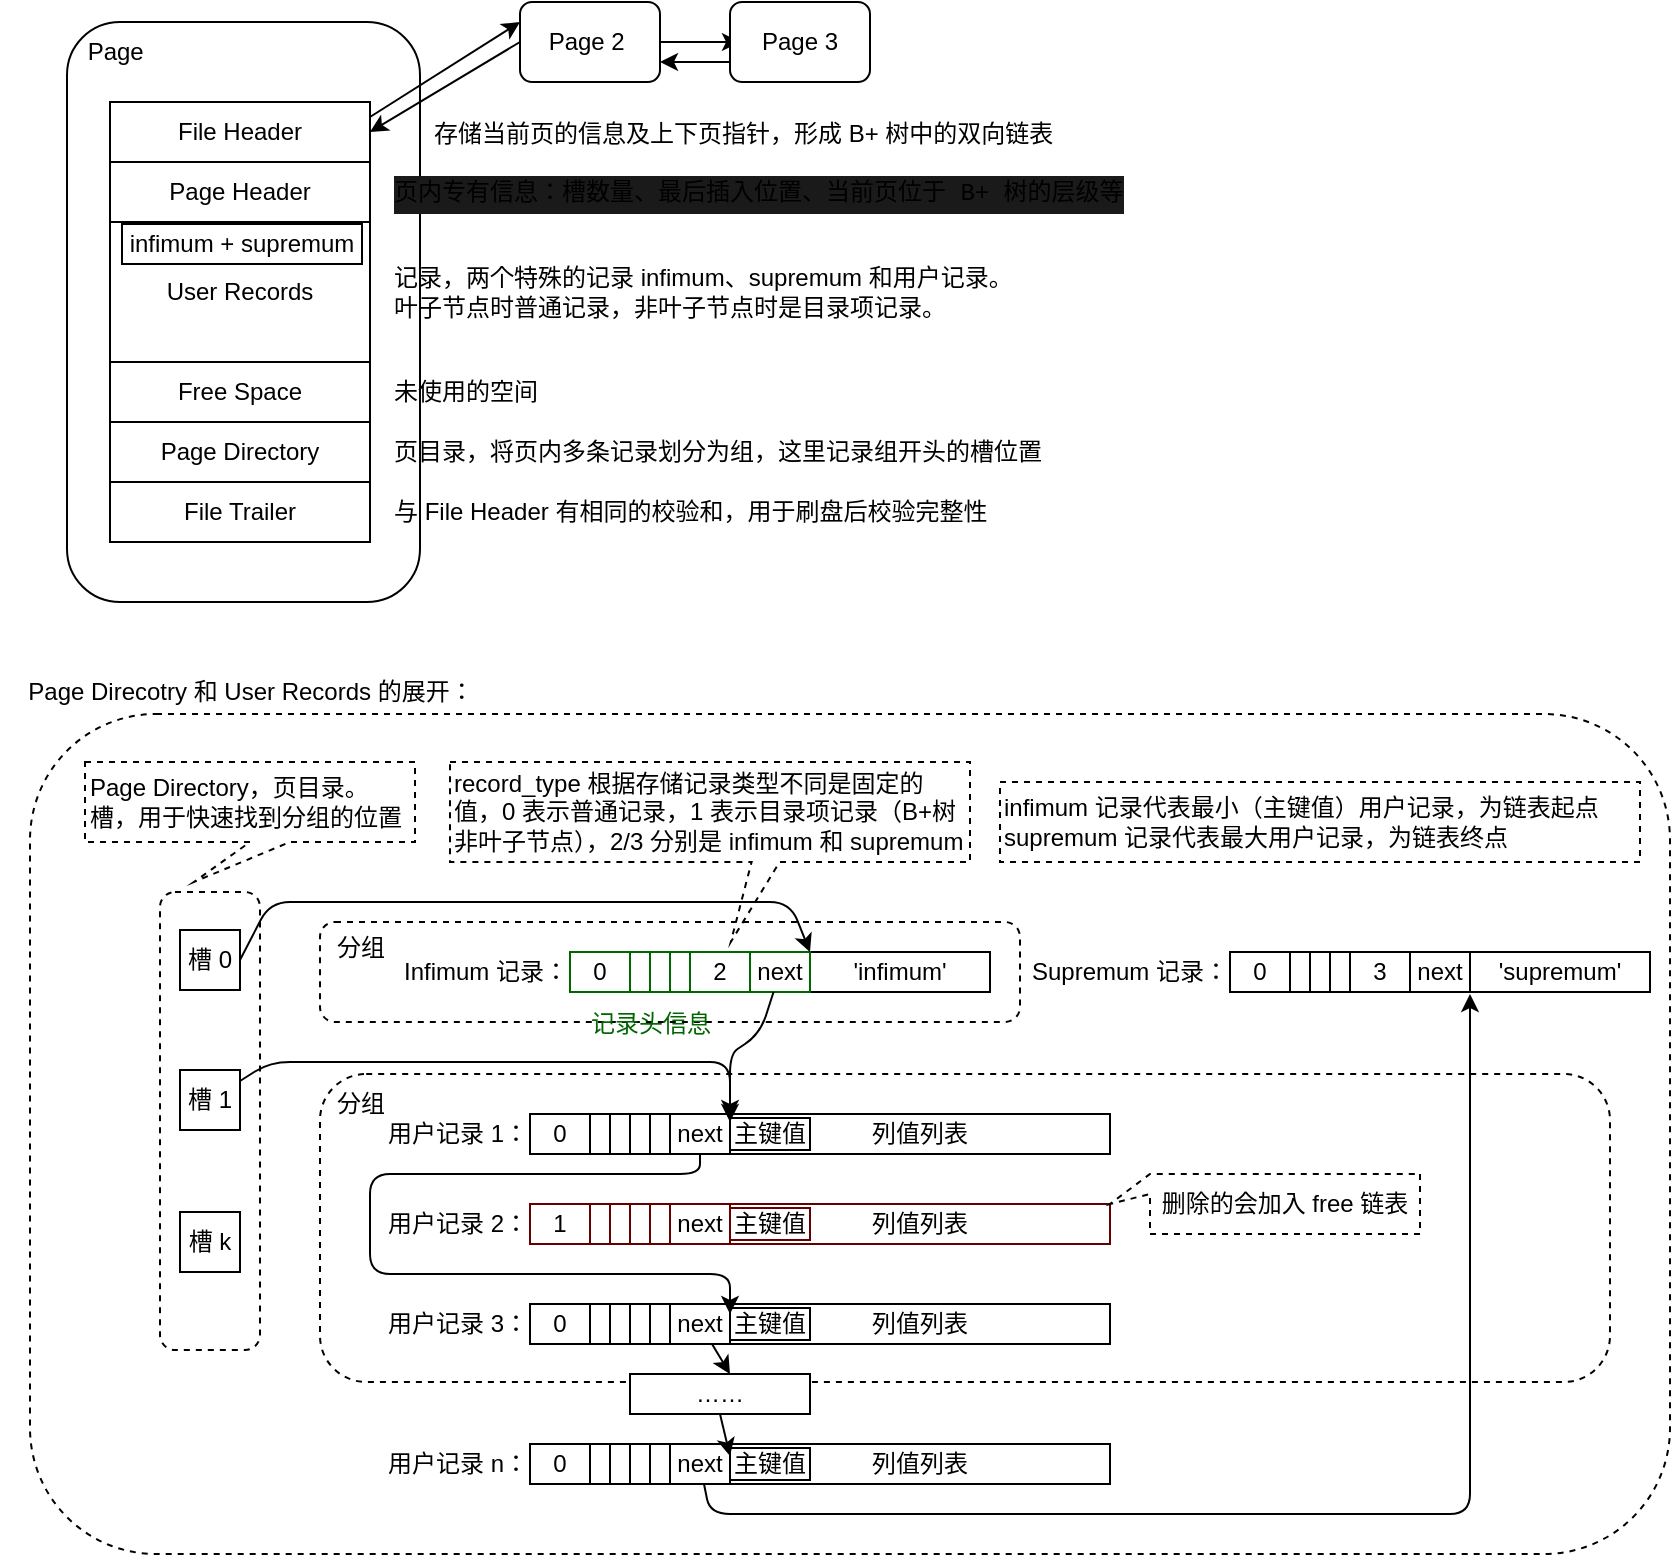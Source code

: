 <mxfile>
    <diagram id="YZrbtLrNG9jE8FrUsM-E" name="Page-1">
        <mxGraphModel dx="981" dy="884" grid="1" gridSize="10" guides="1" tooltips="1" connect="1" arrows="1" fold="1" page="1" pageScale="1" pageWidth="850" pageHeight="1100" math="0" shadow="0">
            <root>
                <mxCell id="0"/>
                <mxCell id="1" parent="0"/>
                <mxCell id="118" value="" style="rounded=1;whiteSpace=wrap;html=1;strokeColor=default;fontSize=12;fontColor=default;" vertex="1" parent="1">
                    <mxGeometry x="33.5" y="50" width="176.5" height="290" as="geometry"/>
                </mxCell>
                <mxCell id="124" style="edgeStyle=none;html=1;entryX=1;entryY=0.5;entryDx=0;entryDy=0;fontSize=12;fontColor=default;exitX=0;exitY=0.5;exitDx=0;exitDy=0;" edge="1" parent="1" source="122" target="103">
                    <mxGeometry relative="1" as="geometry"/>
                </mxCell>
                <mxCell id="126" style="edgeStyle=none;html=1;fontSize=12;fontColor=default;" edge="1" parent="1" source="122">
                    <mxGeometry relative="1" as="geometry">
                        <mxPoint x="370" y="60" as="targetPoint"/>
                    </mxGeometry>
                </mxCell>
                <mxCell id="122" value="Page 2&amp;nbsp;" style="rounded=1;whiteSpace=wrap;html=1;strokeColor=default;fontSize=12;fontColor=default;" vertex="1" parent="1">
                    <mxGeometry x="260" y="40" width="70" height="40" as="geometry"/>
                </mxCell>
                <mxCell id="121" value="" style="rounded=1;whiteSpace=wrap;html=1;strokeColor=default;fontSize=12;fontColor=default;dashed=1;" vertex="1" parent="1">
                    <mxGeometry x="15" y="396" width="820" height="420" as="geometry"/>
                </mxCell>
                <mxCell id="100" value="" style="rounded=1;whiteSpace=wrap;html=1;strokeColor=default;fontColor=default;dashed=1;" vertex="1" parent="1">
                    <mxGeometry x="160" y="500" width="350" height="50" as="geometry"/>
                </mxCell>
                <mxCell id="99" value="" style="rounded=1;whiteSpace=wrap;html=1;dashed=1;strokeColor=default;fontColor=default;" vertex="1" parent="1">
                    <mxGeometry x="80" y="485" width="50" height="229" as="geometry"/>
                </mxCell>
                <mxCell id="94" value="" style="rounded=1;whiteSpace=wrap;html=1;strokeColor=default;fontColor=default;dashed=1;" vertex="1" parent="1">
                    <mxGeometry x="160" y="576" width="645" height="154" as="geometry"/>
                </mxCell>
                <mxCell id="32" value="" style="group" vertex="1" connectable="0" parent="1">
                    <mxGeometry x="175" y="485" width="320" height="55" as="geometry"/>
                </mxCell>
                <mxCell id="24" value="Infimum 记录：" style="text;html=1;align=right;verticalAlign=middle;resizable=0;points=[];autosize=1;strokeColor=none;fillColor=none;" vertex="1" parent="32">
                    <mxGeometry y="25" width="110" height="30" as="geometry"/>
                </mxCell>
                <mxCell id="31" value="" style="group" vertex="1" connectable="0" parent="32">
                    <mxGeometry x="110" y="30" width="210" height="20" as="geometry"/>
                </mxCell>
                <mxCell id="17" value="0" style="rounded=0;whiteSpace=wrap;html=1;strokeColor=#006600;" vertex="1" parent="31">
                    <mxGeometry width="30" height="20" as="geometry"/>
                </mxCell>
                <mxCell id="18" value="" style="rounded=0;whiteSpace=wrap;html=1;strokeColor=#006600;" vertex="1" parent="31">
                    <mxGeometry x="30" width="10" height="20" as="geometry"/>
                </mxCell>
                <mxCell id="19" value="" style="rounded=0;whiteSpace=wrap;html=1;fontStyle=1;strokeColor=#006600;" vertex="1" parent="31">
                    <mxGeometry x="40" width="10" height="20" as="geometry"/>
                </mxCell>
                <mxCell id="20" value="" style="rounded=0;whiteSpace=wrap;html=1;strokeColor=#006600;" vertex="1" parent="31">
                    <mxGeometry x="50" width="10" height="20" as="geometry"/>
                </mxCell>
                <mxCell id="21" value="2" style="rounded=0;whiteSpace=wrap;html=1;strokeColor=#006600;" vertex="1" parent="31">
                    <mxGeometry x="60" width="30" height="20" as="geometry"/>
                </mxCell>
                <mxCell id="23" value="'infimum'" style="rounded=0;whiteSpace=wrap;html=1;" vertex="1" parent="31">
                    <mxGeometry x="120" width="90" height="20" as="geometry"/>
                </mxCell>
                <mxCell id="22" value="next" style="rounded=0;whiteSpace=wrap;html=1;strokeColor=#006600;" vertex="1" parent="31">
                    <mxGeometry x="90" width="30" height="20" as="geometry"/>
                </mxCell>
                <mxCell id="101" value="分组" style="text;html=1;align=center;verticalAlign=middle;resizable=0;points=[];autosize=1;strokeColor=none;fillColor=none;fontColor=default;" vertex="1" parent="32">
                    <mxGeometry x="-20" y="12.5" width="50" height="30" as="geometry"/>
                </mxCell>
                <mxCell id="33" value="" style="group" vertex="1" connectable="0" parent="1">
                    <mxGeometry x="495" y="510" width="330" height="30" as="geometry"/>
                </mxCell>
                <mxCell id="13" value="3" style="rounded=0;whiteSpace=wrap;html=1;" vertex="1" parent="33">
                    <mxGeometry x="180" y="5" width="30" height="20" as="geometry"/>
                </mxCell>
                <mxCell id="14" value="next" style="rounded=0;whiteSpace=wrap;html=1;" vertex="1" parent="33">
                    <mxGeometry x="210" y="5" width="30" height="20" as="geometry"/>
                </mxCell>
                <mxCell id="15" value="'supremum'" style="rounded=0;whiteSpace=wrap;html=1;" vertex="1" parent="33">
                    <mxGeometry x="240" y="5" width="90" height="20" as="geometry"/>
                </mxCell>
                <mxCell id="16" value="Supremum 记录：" style="text;html=1;align=right;verticalAlign=middle;resizable=0;points=[];autosize=1;strokeColor=none;fillColor=none;" vertex="1" parent="33">
                    <mxGeometry width="120" height="30" as="geometry"/>
                </mxCell>
                <mxCell id="27" value="0" style="rounded=0;whiteSpace=wrap;html=1;" vertex="1" parent="33">
                    <mxGeometry x="120" y="5" width="30" height="20" as="geometry"/>
                </mxCell>
                <mxCell id="28" value="" style="rounded=0;whiteSpace=wrap;html=1;" vertex="1" parent="33">
                    <mxGeometry x="150" y="5" width="10" height="20" as="geometry"/>
                </mxCell>
                <mxCell id="29" value="" style="rounded=0;whiteSpace=wrap;html=1;fontStyle=1" vertex="1" parent="33">
                    <mxGeometry x="160" y="5" width="10" height="20" as="geometry"/>
                </mxCell>
                <mxCell id="30" value="" style="rounded=0;whiteSpace=wrap;html=1;" vertex="1" parent="33">
                    <mxGeometry x="170" y="5" width="10" height="20" as="geometry"/>
                </mxCell>
                <mxCell id="34" value="用户记录 1：" style="text;html=1;align=right;verticalAlign=middle;resizable=0;points=[];autosize=1;strokeColor=none;fillColor=none;" vertex="1" parent="1">
                    <mxGeometry x="175" y="591" width="90" height="30" as="geometry"/>
                </mxCell>
                <mxCell id="36" value="记录头信息" style="text;html=1;align=center;verticalAlign=middle;resizable=0;points=[];autosize=1;strokeColor=none;fillColor=none;fontColor=#006600;" vertex="1" parent="1">
                    <mxGeometry x="285" y="536" width="80" height="30" as="geometry"/>
                </mxCell>
                <mxCell id="43" value="" style="group" vertex="1" connectable="0" parent="1">
                    <mxGeometry x="265" y="596" width="290" height="20" as="geometry"/>
                </mxCell>
                <mxCell id="2" value="0" style="rounded=0;whiteSpace=wrap;html=1;" vertex="1" parent="43">
                    <mxGeometry width="30" height="20" as="geometry"/>
                </mxCell>
                <mxCell id="3" value="" style="rounded=0;whiteSpace=wrap;html=1;" vertex="1" parent="43">
                    <mxGeometry x="30" width="10" height="20" as="geometry"/>
                </mxCell>
                <mxCell id="4" value="" style="rounded=0;whiteSpace=wrap;html=1;fontStyle=1" vertex="1" parent="43">
                    <mxGeometry x="50" width="10" height="20" as="geometry"/>
                </mxCell>
                <mxCell id="5" value="" style="rounded=0;whiteSpace=wrap;html=1;" vertex="1" parent="43">
                    <mxGeometry x="40" width="10" height="20" as="geometry"/>
                </mxCell>
                <mxCell id="6" value="" style="rounded=0;whiteSpace=wrap;html=1;" vertex="1" parent="43">
                    <mxGeometry x="60" width="10" height="20" as="geometry"/>
                </mxCell>
                <mxCell id="7" value="next" style="rounded=0;whiteSpace=wrap;html=1;" vertex="1" parent="43">
                    <mxGeometry x="70" width="30" height="20" as="geometry"/>
                </mxCell>
                <mxCell id="8" value="列值列表" style="rounded=0;whiteSpace=wrap;html=1;" vertex="1" parent="43">
                    <mxGeometry x="100" width="190" height="20" as="geometry"/>
                </mxCell>
                <mxCell id="35" value="主键值" style="rounded=0;whiteSpace=wrap;html=1;" vertex="1" parent="43">
                    <mxGeometry x="100" y="2" width="40" height="16" as="geometry"/>
                </mxCell>
                <mxCell id="44" value="用户记录 2：" style="text;html=1;align=right;verticalAlign=middle;resizable=0;points=[];autosize=1;strokeColor=none;fillColor=none;" vertex="1" parent="1">
                    <mxGeometry x="175" y="636" width="90" height="30" as="geometry"/>
                </mxCell>
                <mxCell id="45" value="" style="group;strokeColor=#660000;" vertex="1" connectable="0" parent="1">
                    <mxGeometry x="265" y="641" width="290" height="20" as="geometry"/>
                </mxCell>
                <mxCell id="46" value="1" style="rounded=0;whiteSpace=wrap;html=1;strokeColor=#660000;" vertex="1" parent="45">
                    <mxGeometry width="30" height="20" as="geometry"/>
                </mxCell>
                <mxCell id="47" value="" style="rounded=0;whiteSpace=wrap;html=1;strokeColor=#660000;" vertex="1" parent="45">
                    <mxGeometry x="30" width="10" height="20" as="geometry"/>
                </mxCell>
                <mxCell id="48" value="" style="rounded=0;whiteSpace=wrap;html=1;fontStyle=1;strokeColor=#660000;" vertex="1" parent="45">
                    <mxGeometry x="50" width="10" height="20" as="geometry"/>
                </mxCell>
                <mxCell id="49" value="" style="rounded=0;whiteSpace=wrap;html=1;strokeColor=#660000;" vertex="1" parent="45">
                    <mxGeometry x="40" width="10" height="20" as="geometry"/>
                </mxCell>
                <mxCell id="50" value="" style="rounded=0;whiteSpace=wrap;html=1;strokeColor=#660000;" vertex="1" parent="45">
                    <mxGeometry x="60" width="10" height="20" as="geometry"/>
                </mxCell>
                <mxCell id="51" value="next" style="rounded=0;whiteSpace=wrap;html=1;strokeColor=#660000;" vertex="1" parent="45">
                    <mxGeometry x="70" width="30" height="20" as="geometry"/>
                </mxCell>
                <mxCell id="52" value="列值列表" style="rounded=0;whiteSpace=wrap;html=1;strokeColor=#660000;" vertex="1" parent="45">
                    <mxGeometry x="100" width="190" height="20" as="geometry"/>
                </mxCell>
                <mxCell id="53" value="主键值" style="rounded=0;whiteSpace=wrap;html=1;strokeColor=#660000;" vertex="1" parent="45">
                    <mxGeometry x="100" y="2" width="40" height="16" as="geometry"/>
                </mxCell>
                <mxCell id="54" value="用户记录 3：" style="text;html=1;align=right;verticalAlign=middle;resizable=0;points=[];autosize=1;strokeColor=none;fillColor=none;" vertex="1" parent="1">
                    <mxGeometry x="175" y="686" width="90" height="30" as="geometry"/>
                </mxCell>
                <mxCell id="55" value="" style="group" vertex="1" connectable="0" parent="1">
                    <mxGeometry x="265" y="691" width="290" height="20" as="geometry"/>
                </mxCell>
                <mxCell id="56" value="0" style="rounded=0;whiteSpace=wrap;html=1;" vertex="1" parent="55">
                    <mxGeometry width="30" height="20" as="geometry"/>
                </mxCell>
                <mxCell id="57" value="" style="rounded=0;whiteSpace=wrap;html=1;" vertex="1" parent="55">
                    <mxGeometry x="30" width="10" height="20" as="geometry"/>
                </mxCell>
                <mxCell id="58" value="" style="rounded=0;whiteSpace=wrap;html=1;fontStyle=1" vertex="1" parent="55">
                    <mxGeometry x="50" width="10" height="20" as="geometry"/>
                </mxCell>
                <mxCell id="59" value="" style="rounded=0;whiteSpace=wrap;html=1;" vertex="1" parent="55">
                    <mxGeometry x="40" width="10" height="20" as="geometry"/>
                </mxCell>
                <mxCell id="60" value="" style="rounded=0;whiteSpace=wrap;html=1;" vertex="1" parent="55">
                    <mxGeometry x="60" width="10" height="20" as="geometry"/>
                </mxCell>
                <mxCell id="61" value="next" style="rounded=0;whiteSpace=wrap;html=1;" vertex="1" parent="55">
                    <mxGeometry x="70" width="30" height="20" as="geometry"/>
                </mxCell>
                <mxCell id="62" value="列值列表" style="rounded=0;whiteSpace=wrap;html=1;" vertex="1" parent="55">
                    <mxGeometry x="100" width="190" height="20" as="geometry"/>
                </mxCell>
                <mxCell id="63" value="主键值" style="rounded=0;whiteSpace=wrap;html=1;" vertex="1" parent="55">
                    <mxGeometry x="100" y="2" width="40" height="16" as="geometry"/>
                </mxCell>
                <mxCell id="64" value="用户记录 n：" style="text;html=1;align=right;verticalAlign=middle;resizable=0;points=[];autosize=1;strokeColor=none;fillColor=none;" vertex="1" parent="1">
                    <mxGeometry x="175" y="756" width="90" height="30" as="geometry"/>
                </mxCell>
                <mxCell id="65" value="" style="group" vertex="1" connectable="0" parent="1">
                    <mxGeometry x="265" y="761" width="290" height="20" as="geometry"/>
                </mxCell>
                <mxCell id="66" value="0" style="rounded=0;whiteSpace=wrap;html=1;" vertex="1" parent="65">
                    <mxGeometry width="30" height="20" as="geometry"/>
                </mxCell>
                <mxCell id="67" value="" style="rounded=0;whiteSpace=wrap;html=1;" vertex="1" parent="65">
                    <mxGeometry x="30" width="10" height="20" as="geometry"/>
                </mxCell>
                <mxCell id="68" value="" style="rounded=0;whiteSpace=wrap;html=1;fontStyle=1" vertex="1" parent="65">
                    <mxGeometry x="50" width="10" height="20" as="geometry"/>
                </mxCell>
                <mxCell id="69" value="" style="rounded=0;whiteSpace=wrap;html=1;" vertex="1" parent="65">
                    <mxGeometry x="40" width="10" height="20" as="geometry"/>
                </mxCell>
                <mxCell id="70" value="" style="rounded=0;whiteSpace=wrap;html=1;" vertex="1" parent="65">
                    <mxGeometry x="60" width="10" height="20" as="geometry"/>
                </mxCell>
                <mxCell id="71" value="next" style="rounded=0;whiteSpace=wrap;html=1;" vertex="1" parent="65">
                    <mxGeometry x="70" width="30" height="20" as="geometry"/>
                </mxCell>
                <mxCell id="72" value="列值列表" style="rounded=0;whiteSpace=wrap;html=1;" vertex="1" parent="65">
                    <mxGeometry x="100" width="190" height="20" as="geometry"/>
                </mxCell>
                <mxCell id="73" value="主键值" style="rounded=0;whiteSpace=wrap;html=1;" vertex="1" parent="65">
                    <mxGeometry x="100" y="2" width="40" height="16" as="geometry"/>
                </mxCell>
                <mxCell id="74" style="edgeStyle=none;html=1;entryX=0;entryY=0;entryDx=0;entryDy=0;fontColor=#006600;" edge="1" parent="1" source="22" target="35">
                    <mxGeometry relative="1" as="geometry">
                        <Array as="points">
                            <mxPoint x="380" y="556"/>
                            <mxPoint x="365" y="566"/>
                        </Array>
                    </mxGeometry>
                </mxCell>
                <mxCell id="75" style="edgeStyle=none;html=1;entryX=1;entryY=0.25;entryDx=0;entryDy=0;fontColor=#006600;exitX=0.5;exitY=1;exitDx=0;exitDy=0;" edge="1" parent="1" source="7" target="61">
                    <mxGeometry relative="1" as="geometry">
                        <mxPoint x="315" y="616" as="sourcePoint"/>
                        <Array as="points">
                            <mxPoint x="350" y="626"/>
                            <mxPoint x="185" y="626"/>
                            <mxPoint x="185" y="676"/>
                            <mxPoint x="365" y="676"/>
                        </Array>
                    </mxGeometry>
                </mxCell>
                <mxCell id="79" value="&lt;span style=&quot;&quot;&gt;record_type 根据存储记录类型不同是固定的值，0 表示普通记录，1 表示目录项记录（B+树非叶子节点），2/3 分别是 infimum 和 supremum&lt;/span&gt;" style="shape=callout;whiteSpace=wrap;html=1;perimeter=calloutPerimeter;strokeColor=default;fontColor=default;dashed=1;align=left;base=14;position2=0.54;size=40;position=0.58;" vertex="1" parent="1">
                    <mxGeometry x="225" y="420" width="260" height="90" as="geometry"/>
                </mxCell>
                <mxCell id="85" style="edgeStyle=none;html=1;entryX=0;entryY=0.25;entryDx=0;entryDy=0;fontColor=default;exitX=0.5;exitY=1;exitDx=0;exitDy=0;" edge="1" parent="1" source="81" target="73">
                    <mxGeometry relative="1" as="geometry"/>
                </mxCell>
                <mxCell id="81" value="……" style="rounded=0;whiteSpace=wrap;html=1;strokeColor=default;fontColor=default;" vertex="1" parent="1">
                    <mxGeometry x="315" y="726" width="90" height="20" as="geometry"/>
                </mxCell>
                <mxCell id="84" value="" style="edgeStyle=none;html=1;fontColor=default;" edge="1" parent="1" source="61">
                    <mxGeometry relative="1" as="geometry">
                        <mxPoint x="365" y="726" as="targetPoint"/>
                    </mxGeometry>
                </mxCell>
                <mxCell id="86" style="edgeStyle=none;html=1;fontColor=default;" edge="1" parent="1" source="71">
                    <mxGeometry relative="1" as="geometry">
                        <mxPoint x="735" y="536" as="targetPoint"/>
                        <Array as="points">
                            <mxPoint x="355" y="796"/>
                            <mxPoint x="735" y="796"/>
                        </Array>
                    </mxGeometry>
                </mxCell>
                <mxCell id="87" value="infimum 记录代表最小（主键值）用户记录，为链表起点&lt;br&gt;supremum 记录代表最大用户记录，为链表终点" style="text;html=1;align=left;verticalAlign=middle;resizable=0;points=[];autosize=1;strokeColor=default;fillColor=none;fontColor=default;dashed=1;" vertex="1" parent="1">
                    <mxGeometry x="500" y="430" width="320" height="40" as="geometry"/>
                </mxCell>
                <mxCell id="89" value="删除的会加入 free 链表" style="shape=callout;whiteSpace=wrap;html=1;perimeter=calloutPerimeter;dashed=1;strokeColor=default;fontColor=default;position2=0.5;direction=south;size=20;position=0;base=10;" vertex="1" parent="1">
                    <mxGeometry x="555" y="626" width="155" height="30" as="geometry"/>
                </mxCell>
                <mxCell id="98" style="edgeStyle=none;html=1;entryX=1;entryY=0;entryDx=0;entryDy=0;fontColor=default;exitX=1;exitY=0.5;exitDx=0;exitDy=0;" edge="1" parent="1" source="90" target="22">
                    <mxGeometry relative="1" as="geometry">
                        <Array as="points">
                            <mxPoint x="135" y="490"/>
                            <mxPoint x="395" y="490"/>
                        </Array>
                    </mxGeometry>
                </mxCell>
                <mxCell id="90" value="槽 0" style="rounded=0;whiteSpace=wrap;html=1;strokeColor=default;fontColor=default;" vertex="1" parent="1">
                    <mxGeometry x="90" y="504" width="30" height="30" as="geometry"/>
                </mxCell>
                <mxCell id="97" style="edgeStyle=none;html=1;fontColor=default;" edge="1" parent="1" source="91">
                    <mxGeometry relative="1" as="geometry">
                        <mxPoint x="365" y="600" as="targetPoint"/>
                        <Array as="points">
                            <mxPoint x="135" y="570"/>
                            <mxPoint x="365" y="570"/>
                        </Array>
                    </mxGeometry>
                </mxCell>
                <mxCell id="91" value="槽 1&lt;span style=&quot;color: rgba(0, 0, 0, 0); font-family: monospace; font-size: 0px; text-align: start;&quot;&gt;%3CmxGraphModel%3E%3Croot%3E%3CmxCell%20id%3D%220%22%2F%3E%3CmxCell%20id%3D%221%22%20parent%3D%220%22%2F%3E%3CmxCell%20id%3D%222%22%20value%3D%22%E6%A7%BD%200%22%20style%3D%22rounded%3D0%3BwhiteSpace%3Dwrap%3Bhtml%3D1%3BstrokeColor%3Ddefault%3BfontColor%3Ddefault%3B%22%20vertex%3D%221%22%20parent%3D%221%22%3E%3CmxGeometry%20x%3D%2250%22%20y%3D%2260%22%20width%3D%2240%22%20height%3D%2230%22%20as%3D%22geometry%22%2F%3E%3C%2FmxCell%3E%3C%2Froot%3E%3C%2FmxGraphModel%3E&lt;/span&gt;" style="rounded=0;whiteSpace=wrap;html=1;strokeColor=default;fontColor=default;" vertex="1" parent="1">
                    <mxGeometry x="90" y="574" width="30" height="30" as="geometry"/>
                </mxCell>
                <mxCell id="92" value="槽 k" style="rounded=0;whiteSpace=wrap;html=1;strokeColor=default;fontColor=default;" vertex="1" parent="1">
                    <mxGeometry x="90" y="645" width="30" height="30" as="geometry"/>
                </mxCell>
                <mxCell id="95" value="分组" style="text;html=1;align=center;verticalAlign=middle;resizable=0;points=[];autosize=1;strokeColor=none;fillColor=none;fontColor=default;" vertex="1" parent="1">
                    <mxGeometry x="155" y="576" width="50" height="30" as="geometry"/>
                </mxCell>
                <mxCell id="102" value="Page Directory，页目录。&lt;br&gt;槽，用于快速找到分组的位置" style="shape=callout;whiteSpace=wrap;html=1;perimeter=calloutPerimeter;dashed=1;strokeColor=default;fontColor=default;direction=east;size=20;position=0.5;position2=0.33;align=left;" vertex="1" parent="1">
                    <mxGeometry x="42.5" y="420" width="165" height="60" as="geometry"/>
                </mxCell>
                <mxCell id="123" style="edgeStyle=none;html=1;entryX=0;entryY=0.25;entryDx=0;entryDy=0;fontSize=12;fontColor=default;exitX=1;exitY=0.25;exitDx=0;exitDy=0;" edge="1" parent="1" source="103" target="122">
                    <mxGeometry relative="1" as="geometry"/>
                </mxCell>
                <mxCell id="103" value="File Header" style="rounded=0;whiteSpace=wrap;html=1;strokeColor=default;fontColor=default;" vertex="1" parent="1">
                    <mxGeometry x="55" y="90" width="130" height="30" as="geometry"/>
                </mxCell>
                <mxCell id="105" value="Page Header" style="rounded=0;whiteSpace=wrap;html=1;strokeColor=default;fontColor=default;" vertex="1" parent="1">
                    <mxGeometry x="55" y="120" width="130" height="30" as="geometry"/>
                </mxCell>
                <mxCell id="106" value="User Records" style="rounded=0;whiteSpace=wrap;html=1;strokeColor=default;fontColor=default;" vertex="1" parent="1">
                    <mxGeometry x="55" y="150" width="130" height="70" as="geometry"/>
                </mxCell>
                <mxCell id="107" value="infimum + supremum" style="whiteSpace=wrap;html=1;strokeColor=default;fontColor=default;" vertex="1" parent="1">
                    <mxGeometry x="61" y="151" width="120" height="20" as="geometry"/>
                </mxCell>
                <mxCell id="108" value="Free Space" style="rounded=0;whiteSpace=wrap;html=1;strokeColor=default;fontColor=default;" vertex="1" parent="1">
                    <mxGeometry x="55" y="220" width="130" height="30" as="geometry"/>
                </mxCell>
                <mxCell id="110" value="Page Directory&lt;span style=&quot;color: rgba(0, 0, 0, 0); font-family: monospace; font-size: 0px; text-align: start;&quot;&gt;%3CmxGraphModel%3E%3Croot%3E%3CmxCell%20id%3D%220%22%2F%3E%3CmxCell%20id%3D%221%22%20parent%3D%220%22%2F%3E%3CmxCell%20id%3D%222%22%20value%3D%22Free%20Space%22%20style%3D%22rounded%3D0%3BwhiteSpace%3Dwrap%3Bhtml%3D1%3BstrokeColor%3Ddefault%3BfontColor%3Ddefault%3B%22%20vertex%3D%221%22%20parent%3D%221%22%3E%3CmxGeometry%20x%3D%22100%22%20y%3D%22630%22%20width%3D%22130%22%20height%3D%2230%22%20as%3D%22geometry%22%2F%3E%3C%2FmxCell%3E%3C%2Froot%3E%3C%2FmxGraphModel%3E&lt;/span&gt;&lt;span style=&quot;color: rgba(0, 0, 0, 0); font-family: monospace; font-size: 0px; text-align: start;&quot;&gt;%3CmxGraphModel%3E%3Croot%3E%3CmxCell%20id%3D%220%22%2F%3E%3CmxCell%20id%3D%221%22%20parent%3D%220%22%2F%3E%3CmxCell%20id%3D%222%22%20value%3D%22Free%20Space%22%20style%3D%22rounded%3D0%3BwhiteSpace%3Dwrap%3Bhtml%3D1%3BstrokeColor%3Ddefault%3BfontColor%3Ddefault%3B%22%20vertex%3D%221%22%20parent%3D%221%22%3E%3CmxGeometry%20x%3D%22100%22%20y%3D%22630%22%20width%3D%22130%22%20height%3D%2230%22%20as%3D%22geometry%22%2F%3E%3C%2FmxCell%3E%3C%2Froot%3E%3C%2FmxGraphModel%3E&lt;/span&gt;&lt;span style=&quot;color: rgba(0, 0, 0, 0); font-family: monospace; font-size: 0px; text-align: start;&quot;&gt;%3CmxGraphModel%3E%3Croot%3E%3CmxCell%20id%3D%220%22%2F%3E%3CmxCell%20id%3D%221%22%20parent%3D%220%22%2F%3E%3CmxCell%20id%3D%222%22%20value%3D%22Free%20Space%22%20style%3D%22rounded%3D0%3BwhiteSpace%3Dwrap%3Bhtml%3D1%3BstrokeColor%3Ddefault%3BfontColor%3Ddefault%3B%22%20vertex%3D%221%22%20parent%3D%221%22%3E%3CmxGeometry%20x%3D%22100%22%20y%3D%22630%22%20width%3D%22130%22%20height%3D%2230%22%20as%3D%22geometry%22%2F%3E%3C%2FmxCell%3E%3C%2Froot%3E%3C%2FmxGraphModel%3E&lt;/span&gt;&lt;span style=&quot;color: rgba(0, 0, 0, 0); font-family: monospace; font-size: 0px; text-align: start;&quot;&gt;%3CmxGraphModel%3E%3Croot%3E%3CmxCell%20id%3D%220%22%2F%3E%3CmxCell%20id%3D%221%22%20parent%3D%220%22%2F%3E%3CmxCell%20id%3D%222%22%20value%3D%22Free%20Space%22%20style%3D%22rounded%3D0%3BwhiteSpace%3Dwrap%3Bhtml%3D1%3BstrokeColor%3Ddefault%3BfontColor%3Ddefault%3B%22%20vertex%3D%221%22%20parent%3D%221%22%3E%3CmxGeometry%20x%3D%22100%22%20y%3D%22630%22%20width%3D%22130%22%20height%3D%2230%22%20as%3D%22geometry%22%2F%3E%3C%2FmxCell%3E%3C%2Froot%3E%3C%2FmxGraphModel%3E&lt;/span&gt;&lt;span style=&quot;color: rgba(0, 0, 0, 0); font-family: monospace; font-size: 0px; text-align: start;&quot;&gt;%3CmxGraphModel%3E%3Croot%3E%3CmxCell%20id%3D%220%22%2F%3E%3CmxCell%20id%3D%221%22%20parent%3D%220%22%2F%3E%3CmxCell%20id%3D%222%22%20value%3D%22Free%20Space%22%20style%3D%22rounded%3D0%3BwhiteSpace%3Dwrap%3Bhtml%3D1%3BstrokeColor%3Ddefault%3BfontColor%3Ddefault%3B%22%20vertex%3D%221%22%20parent%3D%221%22%3E%3CmxGeometry%20x%3D%22100%22%20y%3D%22630%22%20width%3D%22130%22%20height%3D%2230%22%20as%3D%22geometry%22%2F%3E%3C%2FmxCell%3E%3C%2Froot%3E%3C%2FmxGraphModel%3E&lt;/span&gt;&lt;span style=&quot;color: rgba(0, 0, 0, 0); font-family: monospace; font-size: 0px; text-align: start;&quot;&gt;%3CmxGraphModel%3E%3Croot%3E%3CmxCell%20id%3D%220%22%2F%3E%3CmxCell%20id%3D%221%22%20parent%3D%220%22%2F%3E%3CmxCell%20id%3D%222%22%20value%3D%22Free%20Space%22%20style%3D%22rounded%3D0%3BwhiteSpace%3Dwrap%3Bhtml%3D1%3BstrokeColor%3Ddefault%3BfontColor%3Ddefault%3B%22%20vertex%3D%221%22%20parent%3D%221%22%3E%3CmxGeometry%20x%3D%22100%22%20y%3D%22630%22%20width%3D%22130%22%20height%3D%2230%22%20as%3D%22geometry%22%2F%3E%3C%2FmxCell%3E%3C%2Froot%3E%3C%2FmxGraphModel%3E&lt;/span&gt;&lt;span style=&quot;color: rgba(0, 0, 0, 0); font-family: monospace; font-size: 0px; text-align: start;&quot;&gt;%3CmxGraphModel%3E%3Croot%3E%3CmxCell%20id%3D%220%22%2F%3E%3CmxCell%20id%3D%221%22%20parent%3D%220%22%2F%3E%3CmxCell%20id%3D%222%22%20value%3D%22Free%20Space%22%20style%3D%22rounded%3D0%3BwhiteSpace%3Dwrap%3Bhtml%3D1%3BstrokeColor%3Ddefault%3BfontColor%3Ddefault%3B%22%20vertex%3D%221%22%20parent%3D%221%22%3E%3CmxGeometry%20x%3D%22100%22%20y%3D%22630%22%20width%3D%22130%22%20height%3D%2230%22%20as%3D%22geometry%22%2F%3E%3C%2FmxCell%3E%3C%2Froot%3E%3C%2FmxGraphModel%3E&lt;/span&gt;" style="rounded=0;whiteSpace=wrap;html=1;strokeColor=default;fontColor=default;" vertex="1" parent="1">
                    <mxGeometry x="55" y="250" width="130" height="30" as="geometry"/>
                </mxCell>
                <mxCell id="111" value="File Trailer" style="rounded=0;whiteSpace=wrap;html=1;strokeColor=default;fontColor=default;" vertex="1" parent="1">
                    <mxGeometry x="55" y="280" width="130" height="30" as="geometry"/>
                </mxCell>
                <mxCell id="112" value="存储当前页的信息及上下页指针，形成 B+ 树中的双向链表" style="text;html=1;align=left;verticalAlign=middle;resizable=0;points=[];autosize=1;strokeColor=none;fillColor=none;fontColor=default;" vertex="1" parent="1">
                    <mxGeometry x="215" y="91" width="330" height="30" as="geometry"/>
                </mxCell>
                <mxCell id="113" value="&lt;div style=&quot;background-color: rgb(26, 26, 26); font-family: Consolas, &amp;quot;Courier New&amp;quot;, monospace; font-size: 12px; line-height: 19px;&quot;&gt;页内专有信息：槽数量、最后插入位置、当前页位于 B+ 树的层级等&lt;/div&gt;" style="text;html=1;align=left;verticalAlign=middle;resizable=0;points=[];autosize=1;strokeColor=none;fillColor=none;fontColor=default;fontSize=12;" vertex="1" parent="1">
                    <mxGeometry x="195" y="121" width="390" height="30" as="geometry"/>
                </mxCell>
                <mxCell id="114" value="记录，两个特殊的记录 infimum、supremum 和用户记录。&lt;br&gt;叶子节点时普通记录，非叶子节点时是目录项记录。" style="text;html=1;align=left;verticalAlign=middle;resizable=0;points=[];autosize=1;strokeColor=none;fillColor=none;fontSize=12;fontColor=default;" vertex="1" parent="1">
                    <mxGeometry x="195" y="165" width="330" height="40" as="geometry"/>
                </mxCell>
                <mxCell id="115" value="未使用的空间" style="text;html=1;align=left;verticalAlign=middle;resizable=0;points=[];autosize=1;strokeColor=none;fillColor=none;fontSize=12;fontColor=default;" vertex="1" parent="1">
                    <mxGeometry x="195" y="220" width="100" height="30" as="geometry"/>
                </mxCell>
                <mxCell id="116" value="页目录，将页内多条记录划分为组，这里记录组开头的槽位置" style="text;html=1;align=left;verticalAlign=middle;resizable=0;points=[];autosize=1;strokeColor=none;fillColor=none;fontSize=12;fontColor=default;" vertex="1" parent="1">
                    <mxGeometry x="195" y="250" width="350" height="30" as="geometry"/>
                </mxCell>
                <mxCell id="117" value="与 File Header 有相同的校验和，用于刷盘后校验完整性" style="text;html=1;align=left;verticalAlign=middle;resizable=0;points=[];autosize=1;strokeColor=none;fillColor=none;fontSize=12;fontColor=default;" vertex="1" parent="1">
                    <mxGeometry x="195" y="280" width="320" height="30" as="geometry"/>
                </mxCell>
                <mxCell id="119" value="Page&amp;nbsp;" style="text;html=1;align=center;verticalAlign=middle;resizable=0;points=[];autosize=1;strokeColor=none;fillColor=none;fontSize=12;fontColor=default;" vertex="1" parent="1">
                    <mxGeometry x="33.5" y="50" width="50" height="30" as="geometry"/>
                </mxCell>
                <mxCell id="120" value="Page Direcotry 和 User Records 的展开：" style="text;html=1;align=center;verticalAlign=middle;resizable=0;points=[];autosize=1;strokeColor=none;fillColor=none;fontSize=12;fontColor=default;" vertex="1" parent="1">
                    <mxGeometry y="370" width="250" height="30" as="geometry"/>
                </mxCell>
                <mxCell id="127" style="edgeStyle=none;html=1;entryX=1;entryY=0.75;entryDx=0;entryDy=0;fontSize=12;fontColor=default;exitX=0;exitY=0.75;exitDx=0;exitDy=0;" edge="1" parent="1" source="125" target="122">
                    <mxGeometry relative="1" as="geometry">
                        <mxPoint x="420" y="60" as="sourcePoint"/>
                    </mxGeometry>
                </mxCell>
                <mxCell id="125" value="Page 3" style="rounded=1;whiteSpace=wrap;html=1;strokeColor=default;fontSize=12;fontColor=default;" vertex="1" parent="1">
                    <mxGeometry x="365" y="40" width="70" height="40" as="geometry"/>
                </mxCell>
            </root>
        </mxGraphModel>
    </diagram>
</mxfile>
